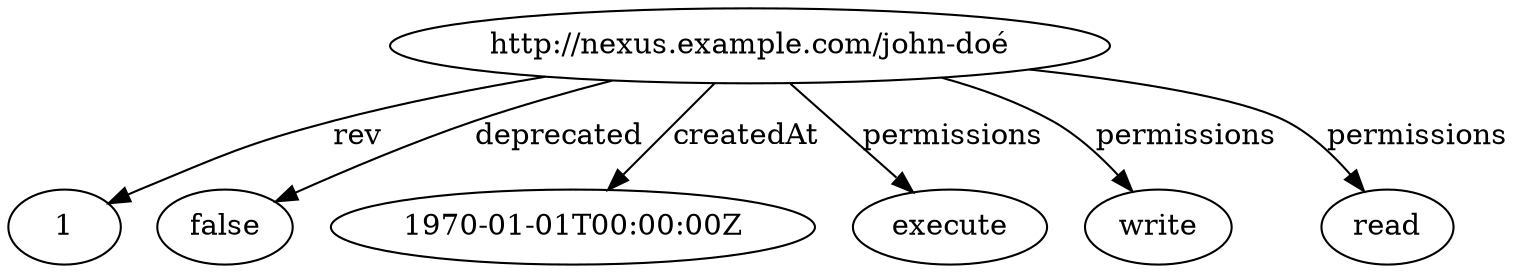 digraph "http://nexus.example.com/john-doé" {
  "http://nexus.example.com/john-doé" -> 1 [label = "rev"]
  "http://nexus.example.com/john-doé" -> false [label = "deprecated"]
  "http://nexus.example.com/john-doé" -> "1970-01-01T00:00:00Z" [label = "createdAt"]
  "http://nexus.example.com/john-doé" -> "execute" [label = "permissions"]
  "http://nexus.example.com/john-doé" -> "write" [label = "permissions"]
  "http://nexus.example.com/john-doé" -> "read" [label = "permissions"]
}